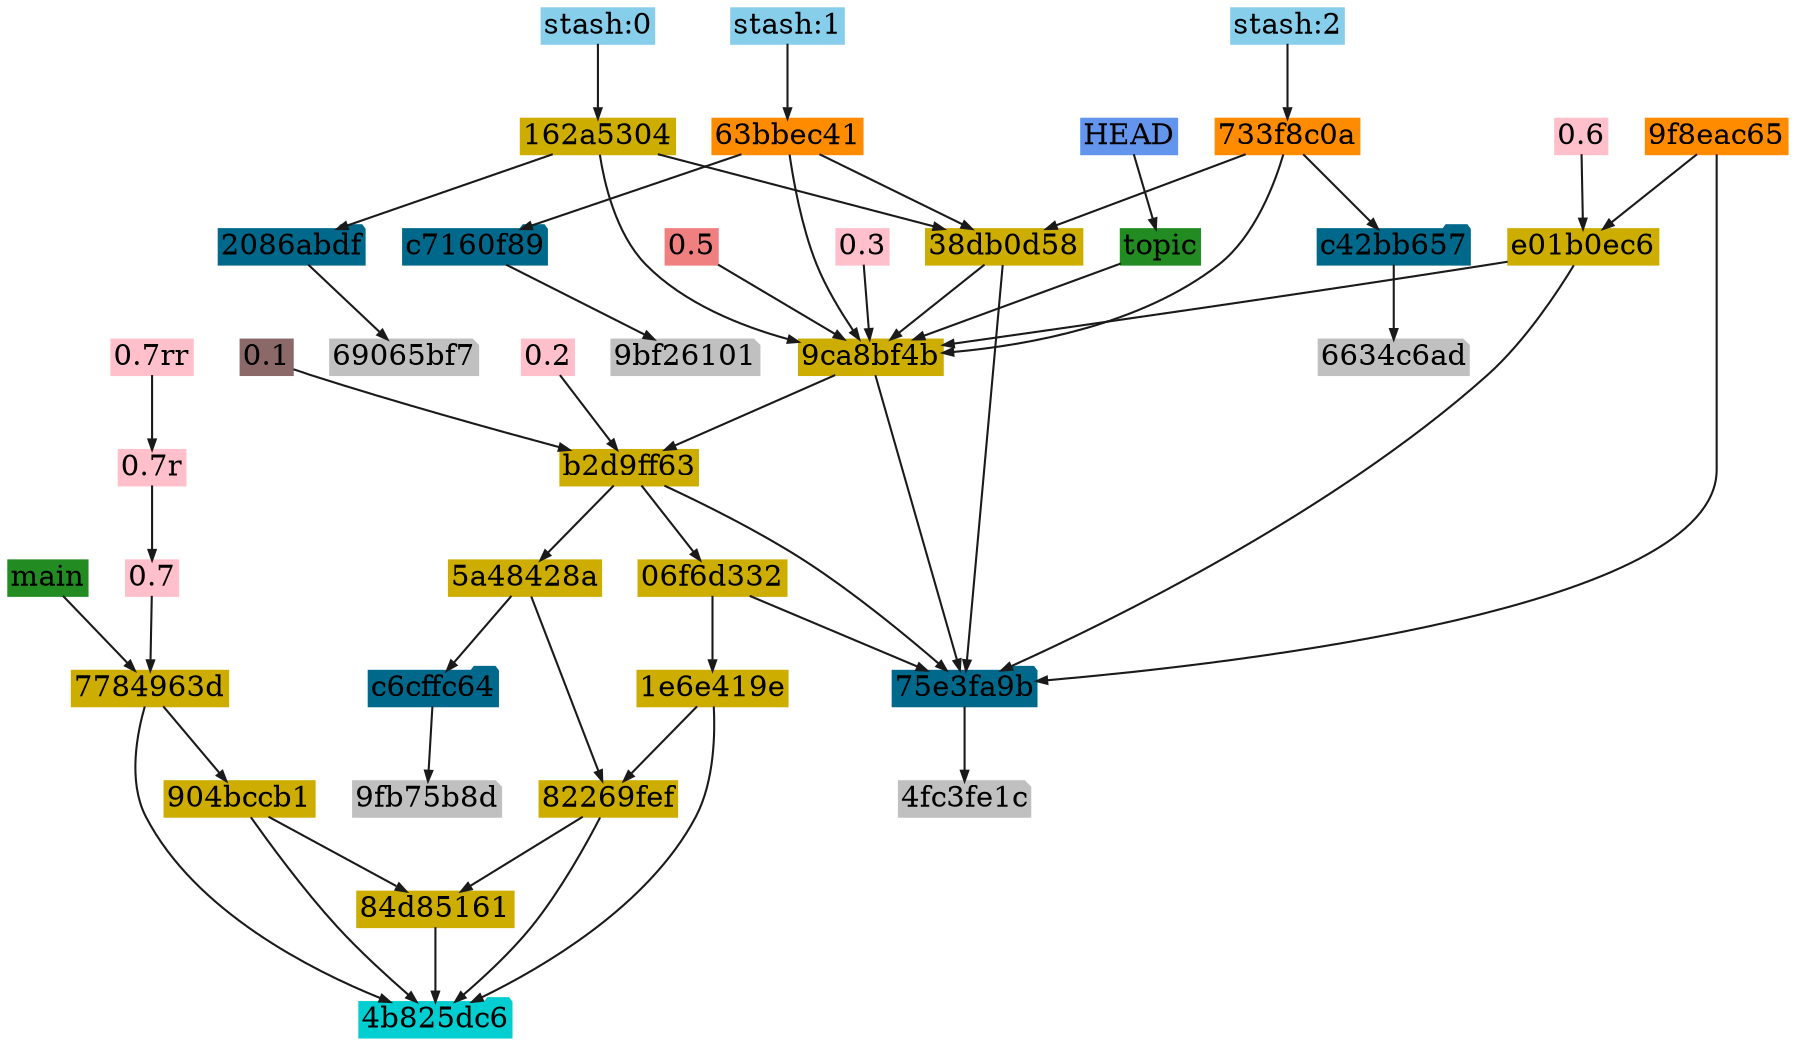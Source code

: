 digraph {
	graph [bgcolor=transparent dpi=None rankdir=TB]
	node [height=0.02 margin="0.01,0.01" shape=box style=filled width=0.02]
	edge [arrowsize=0.5 color=gray10]
	be35220f8e41f81ca0225635dc997563df372fe2 [label=0.1 color=rosybrown4 fillcolor=rosybrown4 tooltip="Nom Prenom <nom.prenom@mail.com>\nWed Mar 19 07:07:49 2025 +0100\n\nSummary\n\nBody:\n * First line\n * Second line\n * Third line"]
	b835786b8f554ee4a5161df9fb4d396319bd021a [label=0.2 color=pink fillcolor=pink tooltip="Nom Prenom <nom.prenom@mail.com>\nWed Mar 19 07:07:49 2025 +0100\n\nSummary\n\nBody:\n * First line\n * Second line\n * Third line\n"]
	bc4fc7aefd8cc80ccae55c4d73fc678458be886c [label=0.3 color=pink fillcolor=pink tooltip="Nom Prenom <nom.prenom@mail.com>\nWed Mar 19 07:07:49 2025 +0100\n\nT1\n"]
	"lwt-0.5-9ca8bf4bb7acbfbf1540bf21010e5cad0bdda865" [label=0.5 color=lightcoral fillcolor=lightcoral tooltip="9ca8bf4bb7acbfbf1540bf21010e5cad0bdda865"]
	"4be2b66b26f552f1a526dc4a983fbea5fd0ae60e" [label=0.6 color=pink fillcolor=pink tooltip="Nom Prenom <nom.prenom@mail.com>\nWed Mar 19 07:07:50 2025 +0100\n\nTest: ^A ^B ^C ^D ^E ^F ^N ^O ^P ^Q ^R ^S ^T ^U ^V ^W ^X ^Y ^Z €.\n"]
	"81b46e9f208762c8d6b15d470ca8a1e48bc2c0ed" [label=0.7 color=pink fillcolor=pink tooltip="Nom Prenom <nom.prenom@mail.com>\nWed Mar 19 07:07:49 2025 +0100\n\ntag 0.7\n"]
	"1e9d277427bb987845473fea1e018aefdb14de18" [label="0.7r" color=pink fillcolor=pink tooltip="Nom Prenom <nom.prenom@mail.com>\nWed Mar 19 07:07:49 2025 +0100\n\nref to tag 0.7\n"]
	d4ba0ea48e0215de8a7f918f2e60a89d2c109532 [label="0.7rr" color=pink fillcolor=pink tooltip="Nom Prenom <nom.prenom@mail.com>\nWed Mar 19 07:07:49 2025 +0100\n\nref to ref to tag 0.7\n"]
	"06f6d332be5d86b7b101c450b67f9b7071a5a4ac" [label="06f6d332" color=gold3 fillcolor=gold3 tooltip="author: First Last <first.last@mail.com>\nWed Mar 19 07:07:49 2025 +0100\ncommitter: Nom Prenom <nom.prenom@mail.com>\nWed Mar 19 07:07:49 2025 +0100\n\nG"]
	"162a53048b853447605cd9e154994361a972a248" [label="162a5304" color=gold3 fillcolor=gold3 tooltip="author: First Last <first.last@mail.com>\nWed Mar 19 07:07:50 2025 +0100\ncommitter: Nom Prenom <nom.prenom@mail.com>\nWed Mar 19 07:07:50 2025 +0100\n\nOn topic: third"]
	"1e6e419e51c2d6df896387620fd6cabdbaec19fc" [label="1e6e419e" color=gold3 fillcolor=gold3 tooltip="author: First Last <first.last@mail.com>\nWed Mar 19 07:07:49 2025 +0100\ncommitter: Nom Prenom <nom.prenom@mail.com>\nWed Mar 19 07:07:49 2025 +0100\n\nF"]
	"2086abdf88ac520682ae9cbacc913bfa3f1eb541" [label="2086abdf" color=deepskyblue4 fillcolor=deepskyblue4 shape=folder tooltip="2086abdf88ac520682ae9cbacc913bfa3f1eb541"]
	"38db0d58eb799adf1cd7bf3e866b096d8b915e69" [label="38db0d58" color=gold3 fillcolor=gold3 tooltip="author: First Last <first.last@mail.com>\nWed Mar 19 07:07:50 2025 +0100\ncommitter: Nom Prenom <nom.prenom@mail.com>\nWed Mar 19 07:07:50 2025 +0100\n\nindex on topic: 9ca8bf4 H"]
	"4b825dc642cb6eb9a060e54bf8d69288fbee4904" [label="4b825dc6" color=darkturquoise fillcolor=darkturquoise shape=folder tooltip="THE EMPTY TREE
4b825dc642cb6eb9a060e54bf8d69288fbee4904"]
	"4fc3fe1ce587c1fb2acc24b2074dac4438d1b30b" [label="4fc3fe1c" color=gray fillcolor=gray shape=note tooltip=file]
	"5a48428a868bc617199a14055cebce3c42ad6827" [label="5a48428a" color=gold3 fillcolor=gold3 tooltip="author: First Last <first.last@mail.com>\nWed Mar 19 07:07:49 2025 +0100\ncommitter: Nom Prenom <nom.prenom@mail.com>\nWed Mar 19 07:07:49 2025 +0100\n\nE"]
	"63bbec41fc1199a1fbe4001f33ebda2a4d205561" [label="63bbec41" color=darkorange fillcolor=darkorange tooltip="author: First Last <first.last@mail.com>\nWed Mar 19 07:07:50 2025 +0100\ncommitter: Nom Prenom <nom.prenom@mail.com>\nWed Mar 19 07:07:50 2025 +0100\n\nOn topic: second"]
	"6634c6adcb0f343909571432a802478e68e5f8d2" [label="6634c6ad" color=gray fillcolor=gray shape=note tooltip=file]
	"69065bf7ea2b4e492231e8efd6bbfa76d4b6e767" [label="69065bf7" color=gray fillcolor=gray shape=note tooltip=file]
	"733f8c0a4e84d9b9ba44ac6387c9a5b790b6565c" [label="733f8c0a" color=darkorange fillcolor=darkorange tooltip="author: First Last <first.last@mail.com>\nWed Mar 19 07:07:50 2025 +0100\ncommitter: Nom Prenom <nom.prenom@mail.com>\nWed Mar 19 07:07:50 2025 +0100\n\nWIP on topic: 9ca8bf4 H"]
	"75e3fa9b04f6bc452e33a73eb380e9c6101a649d" [label="75e3fa9b" color=deepskyblue4 fillcolor=deepskyblue4 shape=folder tooltip="75e3fa9b04f6bc452e33a73eb380e9c6101a649d"]
	"7784963d21c4872247fd296ffb8ecbe842af68ba" [label="7784963d" color=gold3 fillcolor=gold3 tooltip="author: First Last <first.last@mail.com>\nWed Mar 19 07:07:49 2025 +0100\ncommitter: Nom Prenom <nom.prenom@mail.com>\nWed Mar 19 07:07:49 2025 +0100\n\nC"]
	"82269fef3c1fe91f985d1a24177d951ca6c5e67b" [label="82269fef" color=gold3 fillcolor=gold3 tooltip="author: First Last <first.last@mail.com>\nWed Mar 19 07:07:49 2025 +0100\ncommitter: Nom Prenom <nom.prenom@mail.com>\nWed Mar 19 07:07:49 2025 +0100\n\nD"]
	"84d85161d75872768ba6648034e0a5b5a9c4238d" [label="84d85161" color=gold3 fillcolor=gold3 tooltip="author: First Last <first.last@mail.com>\nWed Mar 19 07:07:49 2025 +0100\ncommitter: Nom Prenom <nom.prenom@mail.com>\nWed Mar 19 07:07:49 2025 +0100\n\nA\n\nBody:\n* First line\n* Second line\n* Third line"]
	"904bccb1d68c141dd8919e995183195c0a6e6167" [label="904bccb1" color=gold3 fillcolor=gold3 tooltip="author: First Last <first.last@mail.com>\nWed Mar 19 07:07:49 2025 +0100\ncommitter: Nom Prenom <nom.prenom@mail.com>\nWed Mar 19 07:07:49 2025 +0100\n\nB"]
	"9bf26101cd4c823820245a4cb86a2cdfae3061da" [label="9bf26101" color=gray fillcolor=gray shape=note tooltip=file]
	"9ca8bf4bb7acbfbf1540bf21010e5cad0bdda865" [label="9ca8bf4b" color=gold3 fillcolor=gold3 tooltip="author: First Last <first.last@mail.com>\nWed Mar 19 07:07:49 2025 +0100\ncommitter: Nom Prenom <nom.prenom@mail.com>\nWed Mar 19 07:07:49 2025 +0100\n\nH"]
	"9f8eac653b5b76008bf56a988f00deb1877b8672" [label="9f8eac65" color=darkorange fillcolor=darkorange tooltip="author: First Last <first.last@mail.com>\nWed Mar 19 07:07:50 2025 +0100\ncommitter: Nom Prenom <nom.prenom@mail.com>\nWed Mar 19 07:07:50 2025 +0100\n\nJ"]
	"9fb75b8d4f4c7faa7ba59d138746231ada07c7b0" [label="9fb75b8d" color=gray fillcolor=gray shape=note tooltip=file]
	HEAD [label=HEAD color=cornflowerblue fillcolor=cornflowerblue tooltip=topic]
	b2d9ff63e6dc6b8ce50cb7f5c9bc842a92e521a9 [label=b2d9ff63 color=gold3 fillcolor=gold3 tooltip="author: First Last <first.last@mail.com>\nWed Mar 19 07:07:49 2025 +0100\ncommitter: Nom Prenom <nom.prenom@mail.com>\nWed Mar 19 07:07:49 2025 +0100\n\nm"]
	c42bb65776b6af9b65a2f4adfafe2c5cb035c061 [label=c42bb657 color=deepskyblue4 fillcolor=deepskyblue4 shape=folder tooltip=c42bb65776b6af9b65a2f4adfafe2c5cb035c061]
	c6cffc642a61e951ea6bac1d00ef563a467eb37e [label=c6cffc64 color=deepskyblue4 fillcolor=deepskyblue4 shape=folder tooltip=c6cffc642a61e951ea6bac1d00ef563a467eb37e]
	c7160f890437b4fadba68b47ff37c3fb5bf52526 [label=c7160f89 color=deepskyblue4 fillcolor=deepskyblue4 shape=folder tooltip=c7160f890437b4fadba68b47ff37c3fb5bf52526]
	e01b0ec6243e042c854cffb4cc43b3104c6e1bb0 [label=e01b0ec6 color=gold3 fillcolor=gold3 tooltip="author: First Last <first.last@mail.com>\nWed Mar 19 07:07:49 2025 +0100\ncommitter: Nom Prenom <nom.prenom@mail.com>\nWed Mar 19 07:07:49 2025 +0100\n\nI"]
	"local-branch-main" [label=main color=forestgreen fillcolor=forestgreen tooltip="-> None"]
	"stash-0" [label="stash:0" color=skyblue fillcolor=skyblue tooltip="On topic: third"]
	"stash-1" [label="stash:1" color=skyblue fillcolor=skyblue tooltip="On topic: second"]
	"stash-2" [label="stash:2" color=skyblue fillcolor=skyblue tooltip="WIP on topic: 9ca8bf4 H"]
	"local-branch-topic" [label=topic color=forestgreen fillcolor=forestgreen tooltip="-> None"]
	"06f6d332be5d86b7b101c450b67f9b7071a5a4ac" -> "1e6e419e51c2d6df896387620fd6cabdbaec19fc"
	"06f6d332be5d86b7b101c450b67f9b7071a5a4ac" -> "75e3fa9b04f6bc452e33a73eb380e9c6101a649d"
	"162a53048b853447605cd9e154994361a972a248" -> "2086abdf88ac520682ae9cbacc913bfa3f1eb541"
	"162a53048b853447605cd9e154994361a972a248" -> "38db0d58eb799adf1cd7bf3e866b096d8b915e69"
	"162a53048b853447605cd9e154994361a972a248" -> "9ca8bf4bb7acbfbf1540bf21010e5cad0bdda865"
	"1e6e419e51c2d6df896387620fd6cabdbaec19fc" -> "4b825dc642cb6eb9a060e54bf8d69288fbee4904"
	"1e6e419e51c2d6df896387620fd6cabdbaec19fc" -> "82269fef3c1fe91f985d1a24177d951ca6c5e67b"
	"1e9d277427bb987845473fea1e018aefdb14de18" -> "81b46e9f208762c8d6b15d470ca8a1e48bc2c0ed"
	"2086abdf88ac520682ae9cbacc913bfa3f1eb541" -> "69065bf7ea2b4e492231e8efd6bbfa76d4b6e767"
	"38db0d58eb799adf1cd7bf3e866b096d8b915e69" -> "75e3fa9b04f6bc452e33a73eb380e9c6101a649d"
	"38db0d58eb799adf1cd7bf3e866b096d8b915e69" -> "9ca8bf4bb7acbfbf1540bf21010e5cad0bdda865"
	"4be2b66b26f552f1a526dc4a983fbea5fd0ae60e" -> e01b0ec6243e042c854cffb4cc43b3104c6e1bb0
	"5a48428a868bc617199a14055cebce3c42ad6827" -> "82269fef3c1fe91f985d1a24177d951ca6c5e67b"
	"5a48428a868bc617199a14055cebce3c42ad6827" -> c6cffc642a61e951ea6bac1d00ef563a467eb37e
	"63bbec41fc1199a1fbe4001f33ebda2a4d205561" -> "38db0d58eb799adf1cd7bf3e866b096d8b915e69"
	"63bbec41fc1199a1fbe4001f33ebda2a4d205561" -> "9ca8bf4bb7acbfbf1540bf21010e5cad0bdda865"
	"63bbec41fc1199a1fbe4001f33ebda2a4d205561" -> c7160f890437b4fadba68b47ff37c3fb5bf52526
	"733f8c0a4e84d9b9ba44ac6387c9a5b790b6565c" -> "38db0d58eb799adf1cd7bf3e866b096d8b915e69"
	"733f8c0a4e84d9b9ba44ac6387c9a5b790b6565c" -> "9ca8bf4bb7acbfbf1540bf21010e5cad0bdda865"
	"733f8c0a4e84d9b9ba44ac6387c9a5b790b6565c" -> c42bb65776b6af9b65a2f4adfafe2c5cb035c061
	"75e3fa9b04f6bc452e33a73eb380e9c6101a649d" -> "4fc3fe1ce587c1fb2acc24b2074dac4438d1b30b"
	"7784963d21c4872247fd296ffb8ecbe842af68ba" -> "4b825dc642cb6eb9a060e54bf8d69288fbee4904"
	"7784963d21c4872247fd296ffb8ecbe842af68ba" -> "904bccb1d68c141dd8919e995183195c0a6e6167"
	"81b46e9f208762c8d6b15d470ca8a1e48bc2c0ed" -> "7784963d21c4872247fd296ffb8ecbe842af68ba"
	"82269fef3c1fe91f985d1a24177d951ca6c5e67b" -> "4b825dc642cb6eb9a060e54bf8d69288fbee4904"
	"82269fef3c1fe91f985d1a24177d951ca6c5e67b" -> "84d85161d75872768ba6648034e0a5b5a9c4238d"
	"84d85161d75872768ba6648034e0a5b5a9c4238d" -> "4b825dc642cb6eb9a060e54bf8d69288fbee4904"
	"904bccb1d68c141dd8919e995183195c0a6e6167" -> "4b825dc642cb6eb9a060e54bf8d69288fbee4904"
	"904bccb1d68c141dd8919e995183195c0a6e6167" -> "84d85161d75872768ba6648034e0a5b5a9c4238d"
	"9ca8bf4bb7acbfbf1540bf21010e5cad0bdda865" -> "75e3fa9b04f6bc452e33a73eb380e9c6101a649d"
	"9ca8bf4bb7acbfbf1540bf21010e5cad0bdda865" -> b2d9ff63e6dc6b8ce50cb7f5c9bc842a92e521a9
	"9f8eac653b5b76008bf56a988f00deb1877b8672" -> "75e3fa9b04f6bc452e33a73eb380e9c6101a649d"
	"9f8eac653b5b76008bf56a988f00deb1877b8672" -> e01b0ec6243e042c854cffb4cc43b3104c6e1bb0
	HEAD -> "local-branch-topic"
	b2d9ff63e6dc6b8ce50cb7f5c9bc842a92e521a9 -> "06f6d332be5d86b7b101c450b67f9b7071a5a4ac"
	b2d9ff63e6dc6b8ce50cb7f5c9bc842a92e521a9 -> "5a48428a868bc617199a14055cebce3c42ad6827"
	b2d9ff63e6dc6b8ce50cb7f5c9bc842a92e521a9 -> "75e3fa9b04f6bc452e33a73eb380e9c6101a649d"
	b835786b8f554ee4a5161df9fb4d396319bd021a -> b2d9ff63e6dc6b8ce50cb7f5c9bc842a92e521a9
	bc4fc7aefd8cc80ccae55c4d73fc678458be886c -> "9ca8bf4bb7acbfbf1540bf21010e5cad0bdda865"
	be35220f8e41f81ca0225635dc997563df372fe2 -> b2d9ff63e6dc6b8ce50cb7f5c9bc842a92e521a9
	c42bb65776b6af9b65a2f4adfafe2c5cb035c061 -> "6634c6adcb0f343909571432a802478e68e5f8d2"
	c6cffc642a61e951ea6bac1d00ef563a467eb37e -> "9fb75b8d4f4c7faa7ba59d138746231ada07c7b0"
	c7160f890437b4fadba68b47ff37c3fb5bf52526 -> "9bf26101cd4c823820245a4cb86a2cdfae3061da"
	d4ba0ea48e0215de8a7f918f2e60a89d2c109532 -> "1e9d277427bb987845473fea1e018aefdb14de18"
	e01b0ec6243e042c854cffb4cc43b3104c6e1bb0 -> "75e3fa9b04f6bc452e33a73eb380e9c6101a649d"
	e01b0ec6243e042c854cffb4cc43b3104c6e1bb0 -> "9ca8bf4bb7acbfbf1540bf21010e5cad0bdda865"
	"local-branch-main" -> "7784963d21c4872247fd296ffb8ecbe842af68ba"
	"local-branch-topic" -> "9ca8bf4bb7acbfbf1540bf21010e5cad0bdda865"
	"lwt-0.5-9ca8bf4bb7acbfbf1540bf21010e5cad0bdda865" -> "9ca8bf4bb7acbfbf1540bf21010e5cad0bdda865"
	"stash-0" -> "162a53048b853447605cd9e154994361a972a248"
	"stash-1" -> "63bbec41fc1199a1fbe4001f33ebda2a4d205561"
	"stash-2" -> "733f8c0a4e84d9b9ba44ac6387c9a5b790b6565c"
}
